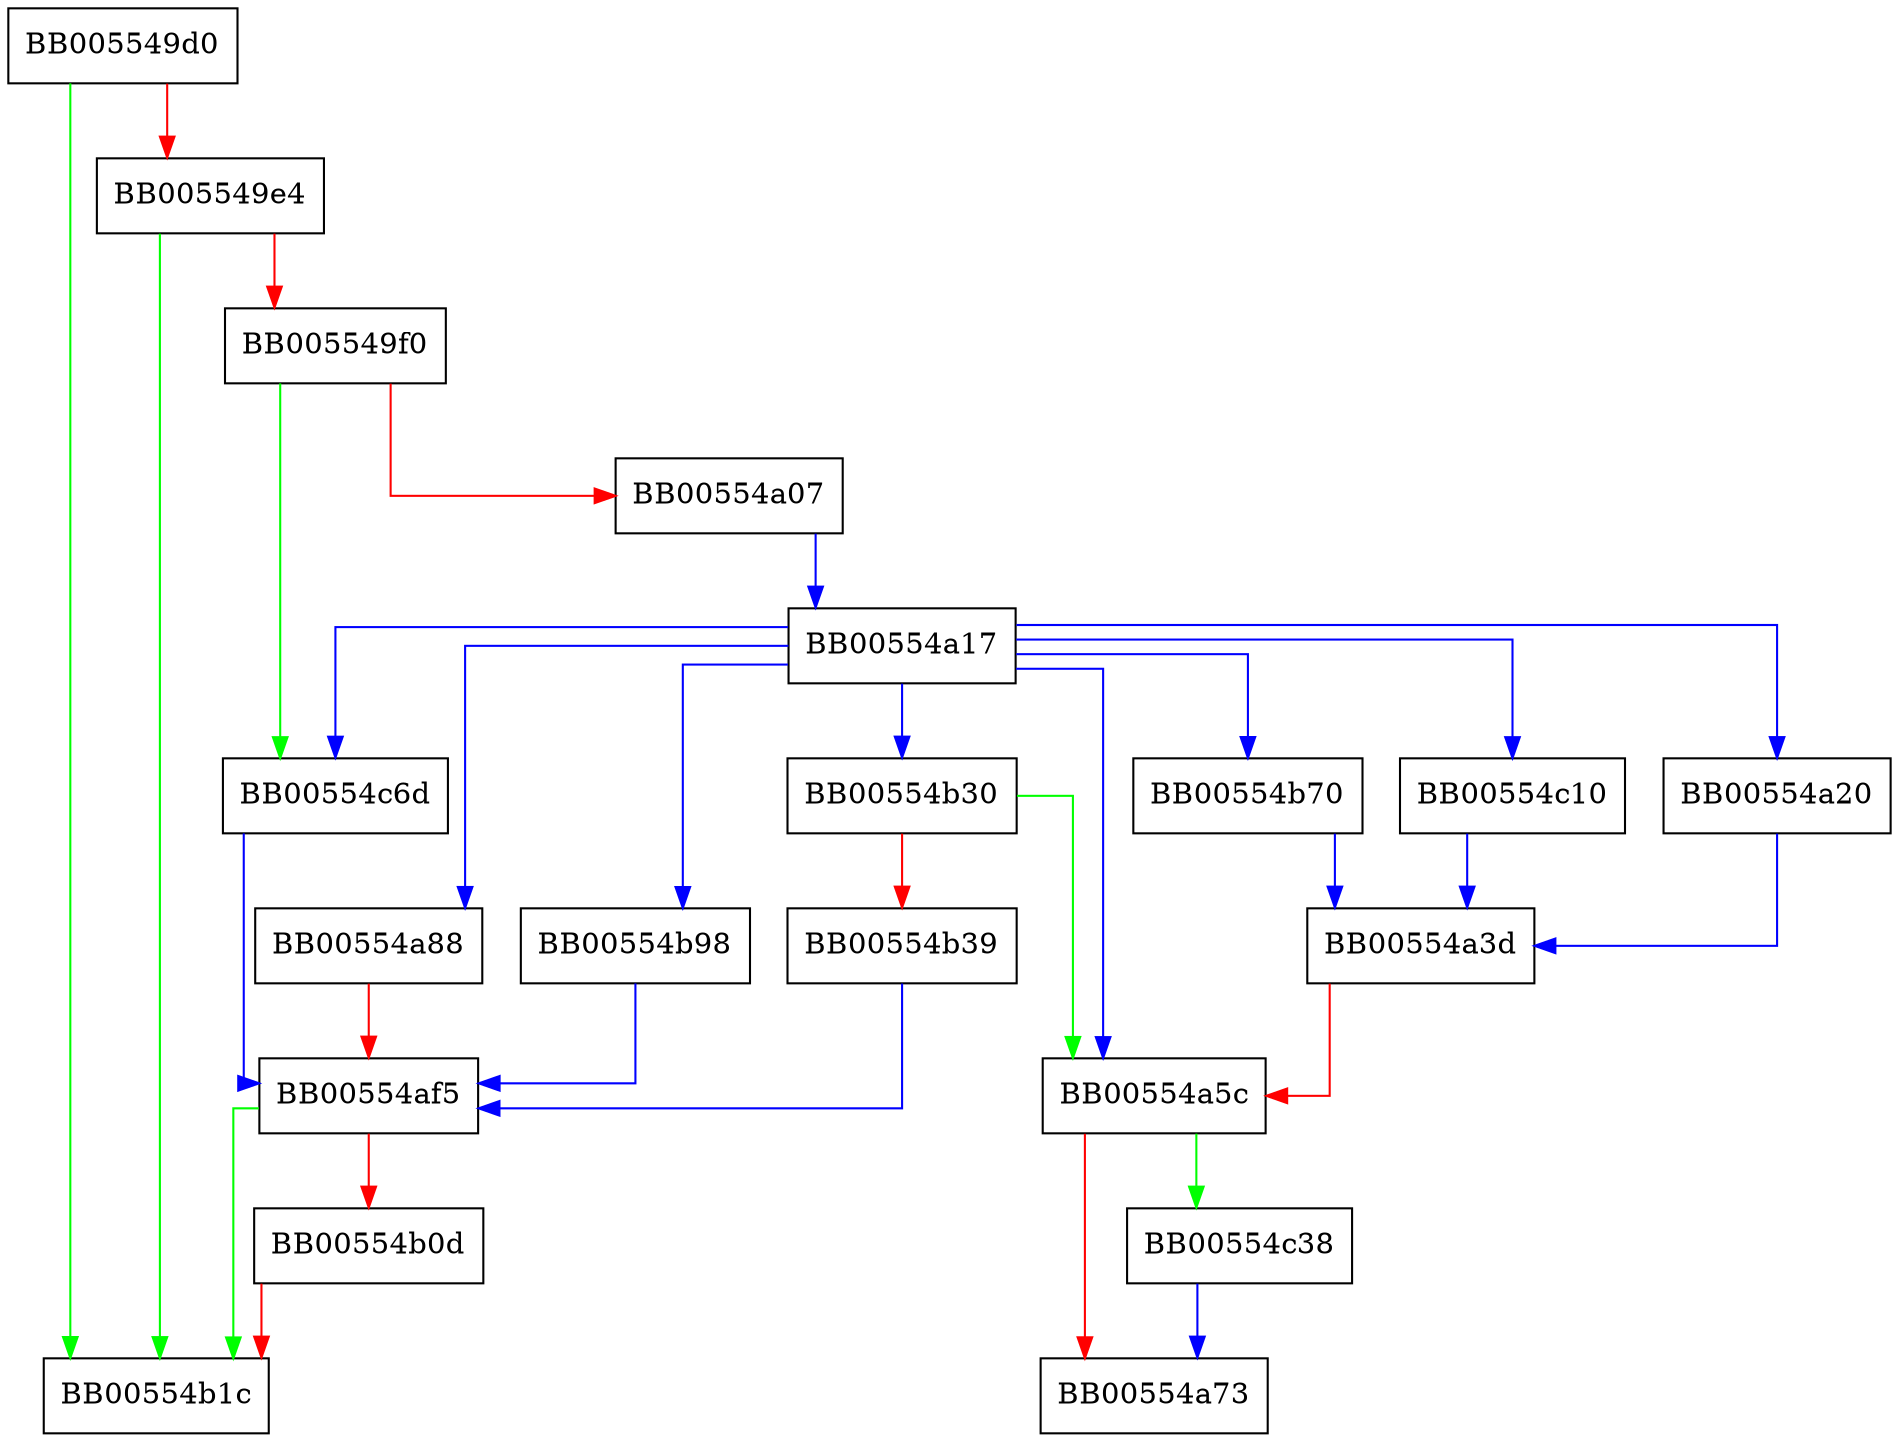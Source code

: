 digraph get1_cert_status {
  node [shape="box"];
  graph [splines=ortho];
  BB005549d0 -> BB00554b1c [color="green"];
  BB005549d0 -> BB005549e4 [color="red"];
  BB005549e4 -> BB00554b1c [color="green"];
  BB005549e4 -> BB005549f0 [color="red"];
  BB005549f0 -> BB00554c6d [color="green"];
  BB005549f0 -> BB00554a07 [color="red"];
  BB00554a07 -> BB00554a17 [color="blue"];
  BB00554a17 -> BB00554a5c [color="blue"];
  BB00554a17 -> BB00554b70 [color="blue"];
  BB00554a17 -> BB00554a88 [color="blue"];
  BB00554a17 -> BB00554b98 [color="blue"];
  BB00554a17 -> BB00554c10 [color="blue"];
  BB00554a17 -> BB00554a20 [color="blue"];
  BB00554a17 -> BB00554b30 [color="blue"];
  BB00554a17 -> BB00554c6d [color="blue"];
  BB00554a20 -> BB00554a3d [color="blue"];
  BB00554a3d -> BB00554a5c [color="red"];
  BB00554a5c -> BB00554c38 [color="green"];
  BB00554a5c -> BB00554a73 [color="red"];
  BB00554a88 -> BB00554af5 [color="red"];
  BB00554af5 -> BB00554b1c [color="green"];
  BB00554af5 -> BB00554b0d [color="red"];
  BB00554b0d -> BB00554b1c [color="red"];
  BB00554b30 -> BB00554a5c [color="green"];
  BB00554b30 -> BB00554b39 [color="red"];
  BB00554b39 -> BB00554af5 [color="blue"];
  BB00554b70 -> BB00554a3d [color="blue"];
  BB00554b98 -> BB00554af5 [color="blue"];
  BB00554c10 -> BB00554a3d [color="blue"];
  BB00554c38 -> BB00554a73 [color="blue"];
  BB00554c6d -> BB00554af5 [color="blue"];
}